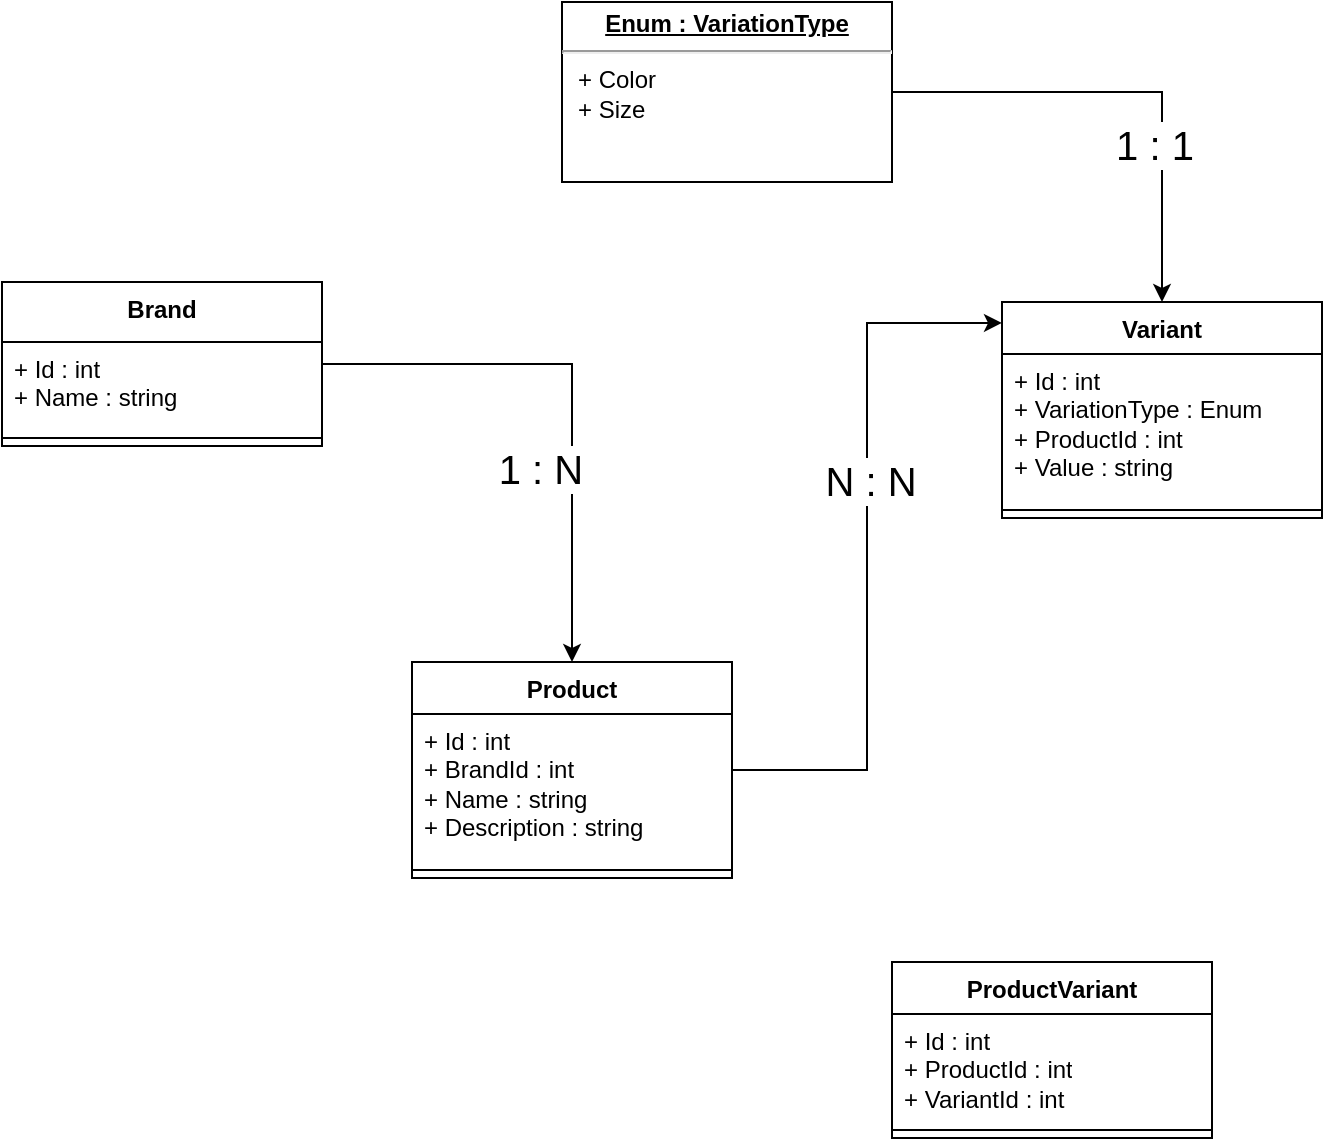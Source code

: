 <mxfile version="21.2.1" type="device">
  <diagram name="product-context" id="9T32YBrJPs4jaNjLuShG">
    <mxGraphModel dx="941" dy="874" grid="1" gridSize="10" guides="1" tooltips="1" connect="1" arrows="1" fold="1" page="1" pageScale="1" pageWidth="850" pageHeight="1100" math="0" shadow="0">
      <root>
        <mxCell id="6dXZLjUjX2L0uS8dnxFx-0" />
        <mxCell id="6dXZLjUjX2L0uS8dnxFx-1" parent="6dXZLjUjX2L0uS8dnxFx-0" />
        <mxCell id="S02hyk1k4mNcp11lXL6--23" style="edgeStyle=orthogonalEdgeStyle;rounded=0;orthogonalLoop=1;jettySize=auto;html=1;entryX=0;entryY=0.097;entryDx=0;entryDy=0;entryPerimeter=0;" parent="6dXZLjUjX2L0uS8dnxFx-1" source="aTCpEZcv4GBJmR-NWyq7-9" target="S02hyk1k4mNcp11lXL6--0" edge="1">
          <mxGeometry relative="1" as="geometry" />
        </mxCell>
        <mxCell id="S02hyk1k4mNcp11lXL6--24" value="N : N" style="edgeLabel;html=1;align=center;verticalAlign=middle;resizable=0;points=[];fontSize=20;" parent="S02hyk1k4mNcp11lXL6--23" vertex="1" connectable="0">
          <mxGeometry x="0.19" relative="1" as="geometry">
            <mxPoint x="1" y="1" as="offset" />
          </mxGeometry>
        </mxCell>
        <mxCell id="aTCpEZcv4GBJmR-NWyq7-9" value="Product" style="swimlane;fontStyle=1;align=center;verticalAlign=top;childLayout=stackLayout;horizontal=1;startSize=26;horizontalStack=0;resizeParent=1;resizeParentMax=0;resizeLast=0;collapsible=1;marginBottom=0;whiteSpace=wrap;html=1;" parent="6dXZLjUjX2L0uS8dnxFx-1" vertex="1">
          <mxGeometry x="305" y="410" width="160" height="108" as="geometry" />
        </mxCell>
        <mxCell id="aTCpEZcv4GBJmR-NWyq7-10" value="+ Id : int&lt;br&gt;+ BrandId : int&lt;br&gt;+ Name : string&lt;br&gt;+ Description : string" style="text;strokeColor=none;fillColor=none;align=left;verticalAlign=top;spacingLeft=4;spacingRight=4;overflow=hidden;rotatable=0;points=[[0,0.5],[1,0.5]];portConstraint=eastwest;whiteSpace=wrap;html=1;" parent="aTCpEZcv4GBJmR-NWyq7-9" vertex="1">
          <mxGeometry y="26" width="160" height="74" as="geometry" />
        </mxCell>
        <mxCell id="aTCpEZcv4GBJmR-NWyq7-11" value="" style="line;strokeWidth=1;fillColor=none;align=left;verticalAlign=middle;spacingTop=-1;spacingLeft=3;spacingRight=3;rotatable=0;labelPosition=right;points=[];portConstraint=eastwest;strokeColor=inherit;" parent="aTCpEZcv4GBJmR-NWyq7-9" vertex="1">
          <mxGeometry y="100" width="160" height="8" as="geometry" />
        </mxCell>
        <mxCell id="S02hyk1k4mNcp11lXL6--19" style="edgeStyle=orthogonalEdgeStyle;rounded=0;orthogonalLoop=1;jettySize=auto;html=1;" parent="6dXZLjUjX2L0uS8dnxFx-1" source="aTCpEZcv4GBJmR-NWyq7-13" target="aTCpEZcv4GBJmR-NWyq7-9" edge="1">
          <mxGeometry relative="1" as="geometry" />
        </mxCell>
        <mxCell id="S02hyk1k4mNcp11lXL6--20" value="1 : N" style="edgeLabel;html=1;align=center;verticalAlign=middle;resizable=0;points=[];spacing=2;spacingTop=4;fontSize=20;" parent="S02hyk1k4mNcp11lXL6--19" vertex="1" connectable="0">
          <mxGeometry x="0.321" y="-1" relative="1" as="geometry">
            <mxPoint x="-15" y="-6" as="offset" />
          </mxGeometry>
        </mxCell>
        <mxCell id="aTCpEZcv4GBJmR-NWyq7-13" value="Brand" style="swimlane;fontStyle=1;align=center;verticalAlign=top;childLayout=stackLayout;horizontal=1;startSize=30;horizontalStack=0;resizeParent=1;resizeParentMax=0;resizeLast=0;collapsible=1;marginBottom=0;whiteSpace=wrap;html=1;" parent="6dXZLjUjX2L0uS8dnxFx-1" vertex="1">
          <mxGeometry x="100" y="220" width="160" height="82" as="geometry" />
        </mxCell>
        <mxCell id="aTCpEZcv4GBJmR-NWyq7-14" value="+ Id : int&lt;br style=&quot;border-color: var(--border-color);&quot;&gt;+ Name : string" style="text;strokeColor=none;fillColor=none;align=left;verticalAlign=top;spacingLeft=4;spacingRight=4;overflow=hidden;rotatable=0;points=[[0,0.5],[1,0.5]];portConstraint=eastwest;whiteSpace=wrap;html=1;" parent="aTCpEZcv4GBJmR-NWyq7-13" vertex="1">
          <mxGeometry y="30" width="160" height="44" as="geometry" />
        </mxCell>
        <mxCell id="aTCpEZcv4GBJmR-NWyq7-15" value="" style="line;strokeWidth=1;fillColor=none;align=left;verticalAlign=middle;spacingTop=-1;spacingLeft=3;spacingRight=3;rotatable=0;labelPosition=right;points=[];portConstraint=eastwest;strokeColor=inherit;" parent="aTCpEZcv4GBJmR-NWyq7-13" vertex="1">
          <mxGeometry y="74" width="160" height="8" as="geometry" />
        </mxCell>
        <mxCell id="S02hyk1k4mNcp11lXL6--0" value="Variant" style="swimlane;fontStyle=1;align=center;verticalAlign=top;childLayout=stackLayout;horizontal=1;startSize=26;horizontalStack=0;resizeParent=1;resizeParentMax=0;resizeLast=0;collapsible=1;marginBottom=0;whiteSpace=wrap;html=1;" parent="6dXZLjUjX2L0uS8dnxFx-1" vertex="1">
          <mxGeometry x="600" y="230" width="160" height="108" as="geometry" />
        </mxCell>
        <mxCell id="S02hyk1k4mNcp11lXL6--1" value="+ Id : int&lt;br style=&quot;border-color: var(--border-color);&quot;&gt;+ VariationType : Enum&lt;br&gt;+ ProductId : int&lt;br style=&quot;border-color: var(--border-color);&quot;&gt;+ Value : string" style="text;strokeColor=none;fillColor=none;align=left;verticalAlign=top;spacingLeft=4;spacingRight=4;overflow=hidden;rotatable=0;points=[[0,0.5],[1,0.5]];portConstraint=eastwest;whiteSpace=wrap;html=1;" parent="S02hyk1k4mNcp11lXL6--0" vertex="1">
          <mxGeometry y="26" width="160" height="74" as="geometry" />
        </mxCell>
        <mxCell id="S02hyk1k4mNcp11lXL6--2" value="" style="line;strokeWidth=1;fillColor=none;align=left;verticalAlign=middle;spacingTop=-1;spacingLeft=3;spacingRight=3;rotatable=0;labelPosition=right;points=[];portConstraint=eastwest;strokeColor=inherit;" parent="S02hyk1k4mNcp11lXL6--0" vertex="1">
          <mxGeometry y="100" width="160" height="8" as="geometry" />
        </mxCell>
        <mxCell id="S02hyk1k4mNcp11lXL6--25" style="edgeStyle=orthogonalEdgeStyle;rounded=0;orthogonalLoop=1;jettySize=auto;html=1;" parent="6dXZLjUjX2L0uS8dnxFx-1" source="S02hyk1k4mNcp11lXL6--16" target="S02hyk1k4mNcp11lXL6--0" edge="1">
          <mxGeometry relative="1" as="geometry" />
        </mxCell>
        <mxCell id="S02hyk1k4mNcp11lXL6--26" value="1 : 1" style="edgeLabel;html=1;align=center;verticalAlign=middle;resizable=0;points=[];fontSize=20;" parent="S02hyk1k4mNcp11lXL6--25" vertex="1" connectable="0">
          <mxGeometry x="0.342" y="-4" relative="1" as="geometry">
            <mxPoint as="offset" />
          </mxGeometry>
        </mxCell>
        <mxCell id="S02hyk1k4mNcp11lXL6--16" value="&lt;p style=&quot;margin:0px;margin-top:4px;text-align:center;text-decoration:underline;&quot;&gt;&lt;b&gt;Enum : VariationType&lt;/b&gt;&lt;/p&gt;&lt;hr&gt;&lt;p style=&quot;margin:0px;margin-left:8px;&quot;&gt;&lt;span style=&quot;background-color: initial;&quot;&gt;+ Color&lt;/span&gt;&lt;/p&gt;&lt;p style=&quot;margin:0px;margin-left:8px;&quot;&gt;&lt;span style=&quot;background-color: initial;&quot;&gt;+ Size&lt;/span&gt;&lt;br&gt;&lt;/p&gt;" style="verticalAlign=top;align=left;overflow=fill;fontSize=12;fontFamily=Helvetica;html=1;whiteSpace=wrap;" parent="6dXZLjUjX2L0uS8dnxFx-1" vertex="1">
          <mxGeometry x="380" y="80" width="165" height="90" as="geometry" />
        </mxCell>
        <mxCell id="02SE531AaN_eWLQgA6aY-0" value="ProductVariant" style="swimlane;fontStyle=1;align=center;verticalAlign=top;childLayout=stackLayout;horizontal=1;startSize=26;horizontalStack=0;resizeParent=1;resizeParentMax=0;resizeLast=0;collapsible=1;marginBottom=0;whiteSpace=wrap;html=1;" vertex="1" parent="6dXZLjUjX2L0uS8dnxFx-1">
          <mxGeometry x="545" y="560" width="160" height="88" as="geometry" />
        </mxCell>
        <mxCell id="02SE531AaN_eWLQgA6aY-1" value="+ Id : int&lt;br&gt;+ ProductId : int&lt;br&gt;+ VariantId : int" style="text;strokeColor=none;fillColor=none;align=left;verticalAlign=top;spacingLeft=4;spacingRight=4;overflow=hidden;rotatable=0;points=[[0,0.5],[1,0.5]];portConstraint=eastwest;whiteSpace=wrap;html=1;" vertex="1" parent="02SE531AaN_eWLQgA6aY-0">
          <mxGeometry y="26" width="160" height="54" as="geometry" />
        </mxCell>
        <mxCell id="02SE531AaN_eWLQgA6aY-2" value="" style="line;strokeWidth=1;fillColor=none;align=left;verticalAlign=middle;spacingTop=-1;spacingLeft=3;spacingRight=3;rotatable=0;labelPosition=right;points=[];portConstraint=eastwest;strokeColor=inherit;" vertex="1" parent="02SE531AaN_eWLQgA6aY-0">
          <mxGeometry y="80" width="160" height="8" as="geometry" />
        </mxCell>
      </root>
    </mxGraphModel>
  </diagram>
</mxfile>
